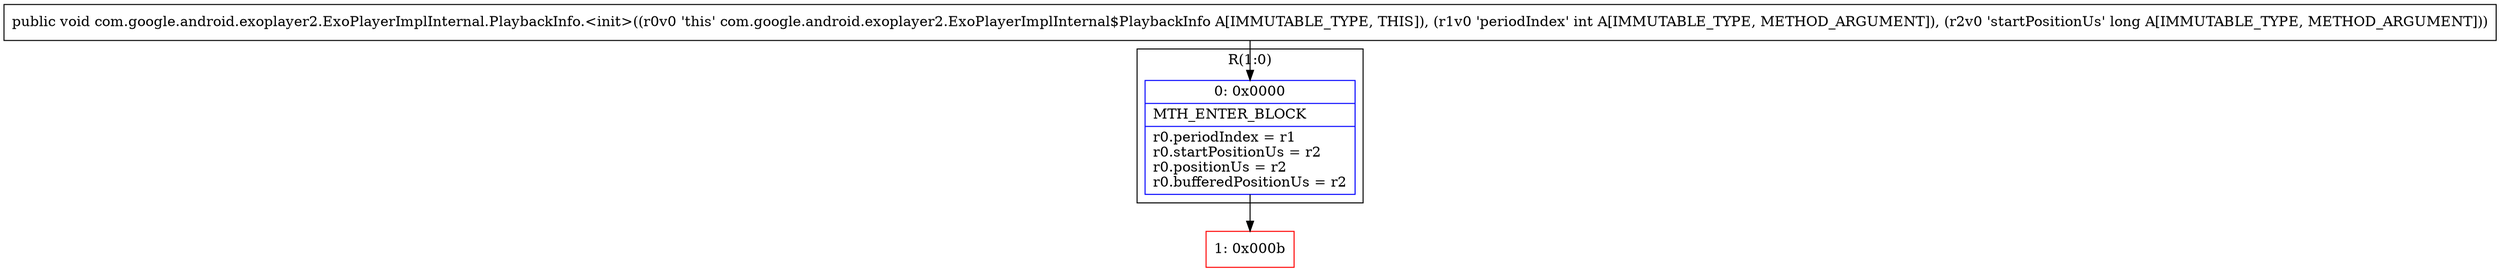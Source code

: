 digraph "CFG forcom.google.android.exoplayer2.ExoPlayerImplInternal.PlaybackInfo.\<init\>(IJ)V" {
subgraph cluster_Region_1842494554 {
label = "R(1:0)";
node [shape=record,color=blue];
Node_0 [shape=record,label="{0\:\ 0x0000|MTH_ENTER_BLOCK\l|r0.periodIndex = r1\lr0.startPositionUs = r2\lr0.positionUs = r2\lr0.bufferedPositionUs = r2\l}"];
}
Node_1 [shape=record,color=red,label="{1\:\ 0x000b}"];
MethodNode[shape=record,label="{public void com.google.android.exoplayer2.ExoPlayerImplInternal.PlaybackInfo.\<init\>((r0v0 'this' com.google.android.exoplayer2.ExoPlayerImplInternal$PlaybackInfo A[IMMUTABLE_TYPE, THIS]), (r1v0 'periodIndex' int A[IMMUTABLE_TYPE, METHOD_ARGUMENT]), (r2v0 'startPositionUs' long A[IMMUTABLE_TYPE, METHOD_ARGUMENT])) }"];
MethodNode -> Node_0;
Node_0 -> Node_1;
}

